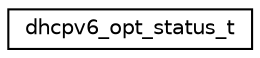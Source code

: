 digraph "Graphical Class Hierarchy"
{
 // LATEX_PDF_SIZE
  edge [fontname="Helvetica",fontsize="10",labelfontname="Helvetica",labelfontsize="10"];
  node [fontname="Helvetica",fontsize="10",shape=record];
  rankdir="LR";
  Node0 [label="dhcpv6_opt_status_t",height=0.2,width=0.4,color="black", fillcolor="white", style="filled",URL="$structdhcpv6__opt__status__t.html",tooltip="DHCPv6 status code option format."];
}
